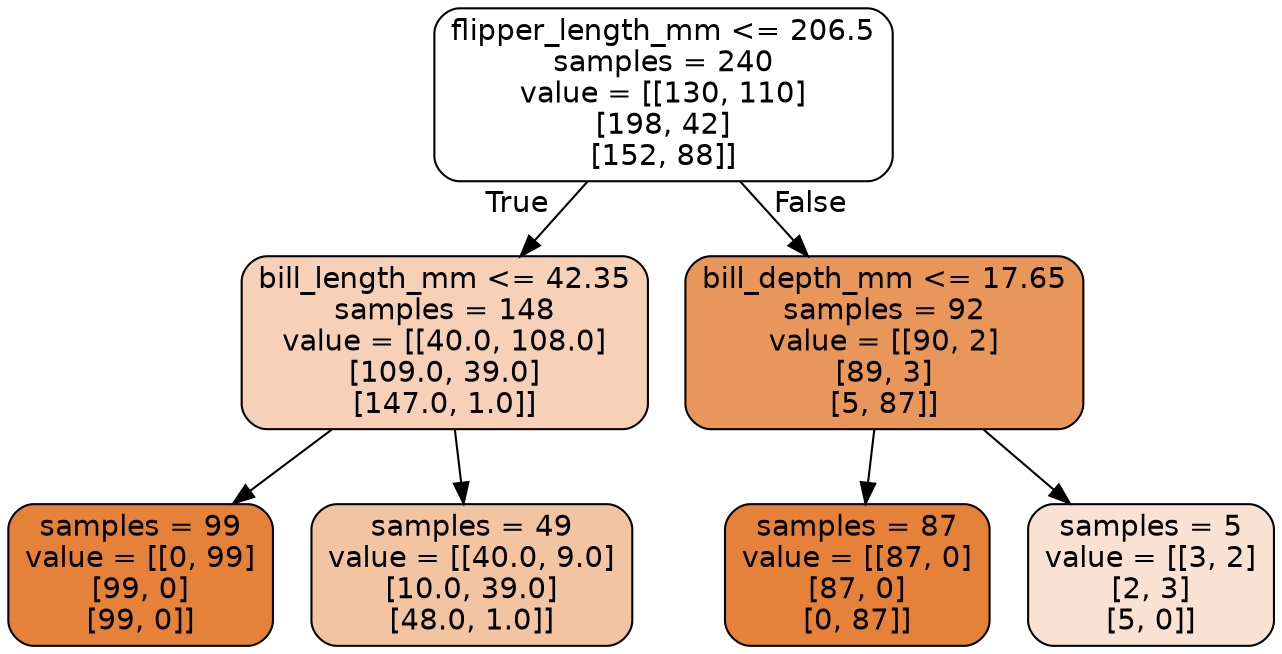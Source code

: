 digraph Tree {
node [shape=box, style="filled, rounded", color="black", fontname="helvetica"] ;
edge [fontname="helvetica"] ;
0 [label="flipper_length_mm <= 206.5\nsamples = 240\nvalue = [[130, 110]\n[198, 42]\n[152, 88]]", fillcolor="#ffffff"] ;
1 [label="bill_length_mm <= 42.35\nsamples = 148\nvalue = [[40.0, 108.0]\n[109.0, 39.0]\n[147.0, 1.0]]", fillcolor="#f6d1b7"] ;
0 -> 1 [labeldistance=2.5, labelangle=45, headlabel="True"] ;
2 [label="samples = 99\nvalue = [[0, 99]\n[99, 0]\n[99, 0]]", fillcolor="#e58139"] ;
1 -> 2 ;
3 [label="samples = 49\nvalue = [[40.0, 9.0]\n[10.0, 39.0]\n[48.0, 1.0]]", fillcolor="#f3c4a2"] ;
1 -> 3 ;
4 [label="bill_depth_mm <= 17.65\nsamples = 92\nvalue = [[90, 2]\n[89, 3]\n[5, 87]]", fillcolor="#e9965a"] ;
0 -> 4 [labeldistance=2.5, labelangle=-45, headlabel="False"] ;
5 [label="samples = 87\nvalue = [[87, 0]\n[87, 0]\n[0, 87]]", fillcolor="#e58139"] ;
4 -> 5 ;
6 [label="samples = 5\nvalue = [[3, 2]\n[2, 3]\n[5, 0]]", fillcolor="#f9e2d1"] ;
4 -> 6 ;
}